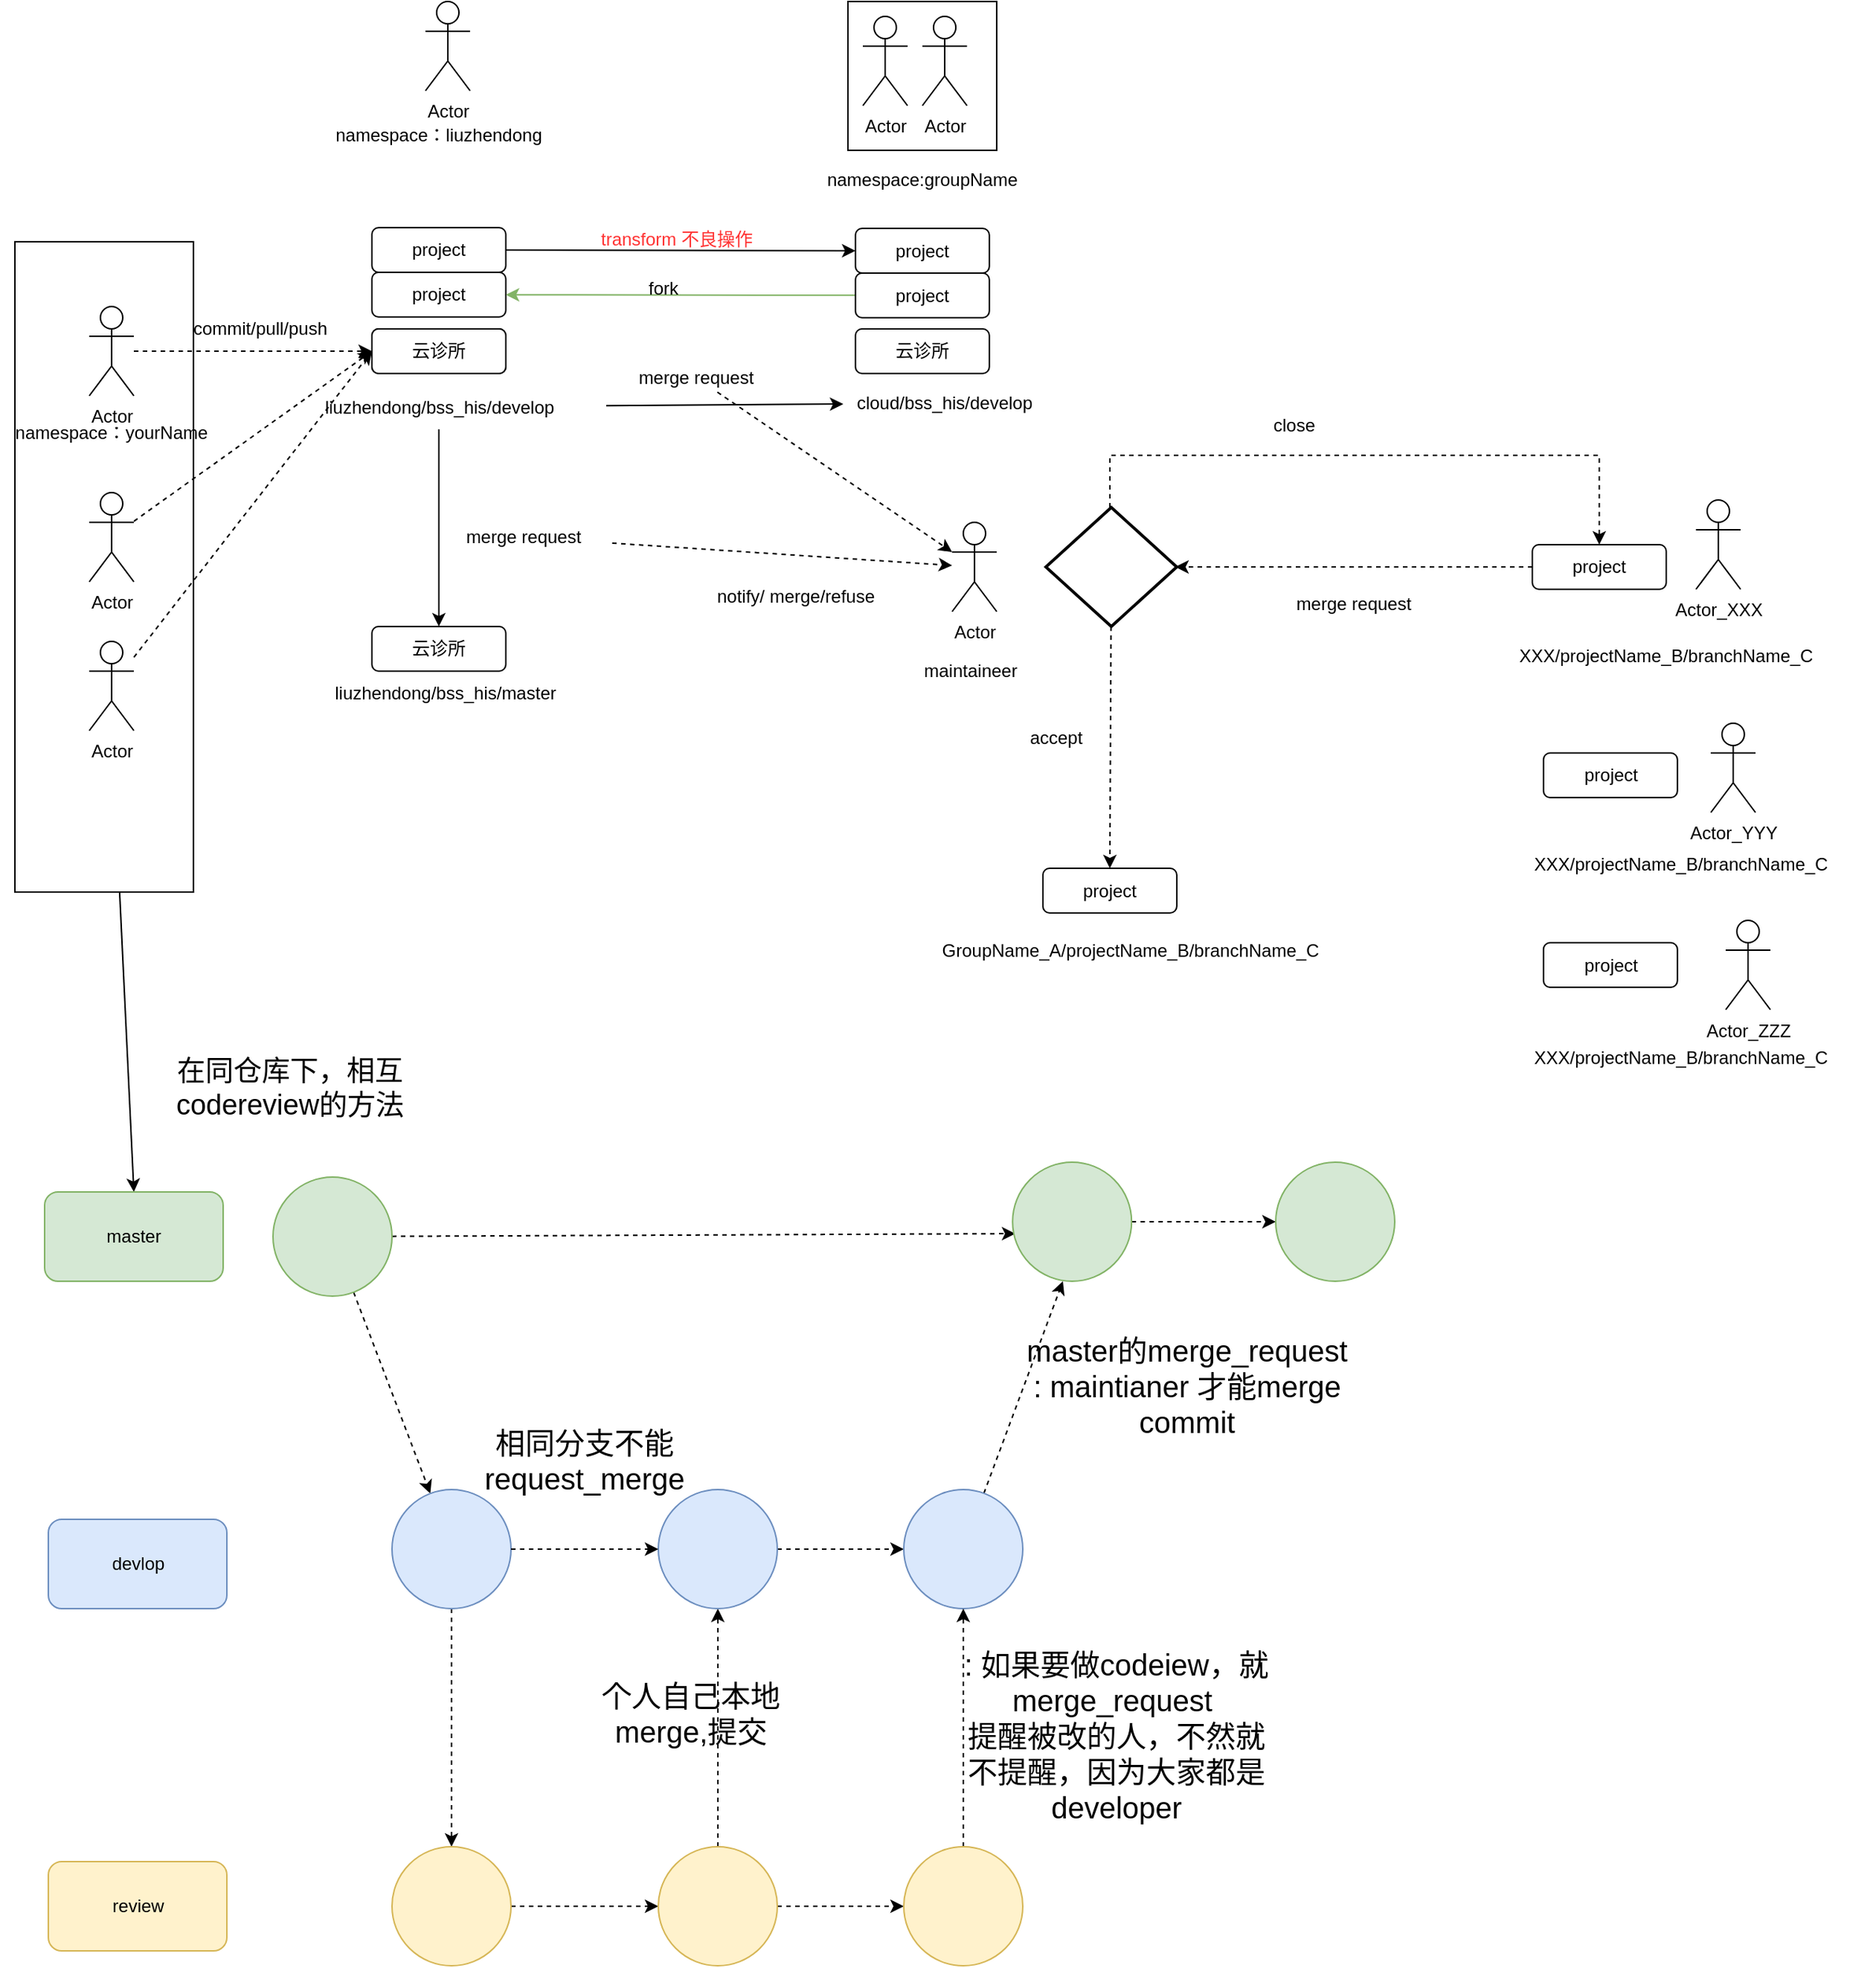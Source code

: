 <mxfile version="13.0.7" type="device"><diagram id="xVFMPEoR_-S-irZFM-Sv" name="第 1 页"><mxGraphModel dx="1108" dy="784" grid="1" gridSize="10" guides="1" tooltips="1" connect="1" arrows="1" fold="1" page="1" pageScale="1" pageWidth="827" pageHeight="1169" math="0" shadow="0"><root><mxCell id="0"/><mxCell id="1" parent="0"/><mxCell id="zqrVRuwV2aggGjZLllKe-137" style="edgeStyle=none;rounded=0;orthogonalLoop=1;jettySize=auto;html=1;entryX=0.5;entryY=0;entryDx=0;entryDy=0;sourcePerimeterSpacing=0;strokeWidth=1;" edge="1" parent="1" source="zqrVRuwV2aggGjZLllKe-136" target="zqrVRuwV2aggGjZLllKe-96"><mxGeometry relative="1" as="geometry"/></mxCell><mxCell id="zqrVRuwV2aggGjZLllKe-136" value="" style="rounded=0;whiteSpace=wrap;html=1;" vertex="1" parent="1"><mxGeometry x="50" y="241.5" width="120" height="437" as="geometry"/></mxCell><mxCell id="zqrVRuwV2aggGjZLllKe-55" style="edgeStyle=none;rounded=0;orthogonalLoop=1;jettySize=auto;html=1;entryX=0;entryY=0.5;entryDx=0;entryDy=0;dashed=1;sourcePerimeterSpacing=0;strokeWidth=1;" edge="1" parent="1" source="zqrVRuwV2aggGjZLllKe-1" target="zqrVRuwV2aggGjZLllKe-33"><mxGeometry relative="1" as="geometry"/></mxCell><mxCell id="zqrVRuwV2aggGjZLllKe-1" value="Actor" style="shape=umlActor;verticalLabelPosition=bottom;labelBackgroundColor=#ffffff;verticalAlign=top;html=1;outlineConnect=0;" vertex="1" parent="1"><mxGeometry x="100" y="510" width="30" height="60" as="geometry"/></mxCell><mxCell id="zqrVRuwV2aggGjZLllKe-2" value="" style="whiteSpace=wrap;html=1;aspect=fixed;" vertex="1" parent="1"><mxGeometry x="610" y="80" width="100" height="100" as="geometry"/></mxCell><mxCell id="zqrVRuwV2aggGjZLllKe-3" value="Actor" style="shape=umlActor;verticalLabelPosition=bottom;labelBackgroundColor=#ffffff;verticalAlign=top;html=1;outlineConnect=0;" vertex="1" parent="1"><mxGeometry x="620" y="90" width="30" height="60" as="geometry"/></mxCell><mxCell id="zqrVRuwV2aggGjZLllKe-4" value="Actor" style="shape=umlActor;verticalLabelPosition=bottom;labelBackgroundColor=#ffffff;verticalAlign=top;html=1;outlineConnect=0;" vertex="1" parent="1"><mxGeometry x="660" y="90" width="30" height="60" as="geometry"/></mxCell><mxCell id="zqrVRuwV2aggGjZLllKe-9" value="namespace：yourName" style="text;html=1;strokeColor=none;fillColor=none;align=center;verticalAlign=middle;whiteSpace=wrap;rounded=0;" vertex="1" parent="1"><mxGeometry x="40" y="360" width="150" height="20" as="geometry"/></mxCell><mxCell id="zqrVRuwV2aggGjZLllKe-10" value="namespace:groupName" style="text;html=1;strokeColor=none;fillColor=none;align=center;verticalAlign=middle;whiteSpace=wrap;rounded=0;" vertex="1" parent="1"><mxGeometry x="585" y="190" width="150" height="20" as="geometry"/></mxCell><mxCell id="zqrVRuwV2aggGjZLllKe-36" style="edgeStyle=none;rounded=0;orthogonalLoop=1;jettySize=auto;html=1;entryX=0.5;entryY=0;entryDx=0;entryDy=0;" edge="1" parent="1" source="zqrVRuwV2aggGjZLllKe-11" target="zqrVRuwV2aggGjZLllKe-35"><mxGeometry relative="1" as="geometry"/></mxCell><mxCell id="zqrVRuwV2aggGjZLllKe-37" style="edgeStyle=none;rounded=0;orthogonalLoop=1;jettySize=auto;html=1;" edge="1" parent="1" source="zqrVRuwV2aggGjZLllKe-11" target="zqrVRuwV2aggGjZLllKe-28"><mxGeometry relative="1" as="geometry"/></mxCell><mxCell id="zqrVRuwV2aggGjZLllKe-11" value="liuzhendong/bss_his/develop" style="text;html=1;strokeColor=none;fillColor=none;align=center;verticalAlign=middle;whiteSpace=wrap;rounded=0;" vertex="1" parent="1"><mxGeometry x="222.5" y="337.5" width="225" height="30" as="geometry"/></mxCell><mxCell id="zqrVRuwV2aggGjZLllKe-12" value="project" style="rounded=1;whiteSpace=wrap;html=1;" vertex="1" parent="1"><mxGeometry x="290" y="232" width="90" height="30" as="geometry"/></mxCell><mxCell id="zqrVRuwV2aggGjZLllKe-13" value="project" style="rounded=1;whiteSpace=wrap;html=1;" vertex="1" parent="1"><mxGeometry x="290" y="262" width="90" height="30" as="geometry"/></mxCell><mxCell id="zqrVRuwV2aggGjZLllKe-14" value="Actor" style="shape=umlActor;verticalLabelPosition=bottom;labelBackgroundColor=#ffffff;verticalAlign=top;html=1;outlineConnect=0;" vertex="1" parent="1"><mxGeometry x="680" y="430" width="30" height="60" as="geometry"/></mxCell><mxCell id="zqrVRuwV2aggGjZLllKe-18" value="云诊所" style="rounded=1;whiteSpace=wrap;html=1;" vertex="1" parent="1"><mxGeometry x="290" y="300" width="90" height="30" as="geometry"/></mxCell><mxCell id="zqrVRuwV2aggGjZLllKe-26" value="commit/pull/push" style="text;html=1;strokeColor=none;fillColor=none;align=center;verticalAlign=middle;whiteSpace=wrap;rounded=0;" vertex="1" parent="1"><mxGeometry x="160" y="285" width="110" height="30" as="geometry"/></mxCell><mxCell id="zqrVRuwV2aggGjZLllKe-27" value="云诊所" style="rounded=1;whiteSpace=wrap;html=1;" vertex="1" parent="1"><mxGeometry x="615" y="300" width="90" height="30" as="geometry"/></mxCell><mxCell id="zqrVRuwV2aggGjZLllKe-28" value="cloud/bss_his/develop" style="text;html=1;strokeColor=none;fillColor=none;align=center;verticalAlign=middle;whiteSpace=wrap;rounded=0;" vertex="1" parent="1"><mxGeometry x="606.88" y="335" width="136.25" height="30" as="geometry"/></mxCell><mxCell id="zqrVRuwV2aggGjZLllKe-29" value="Actor" style="shape=umlActor;verticalLabelPosition=bottom;labelBackgroundColor=#ffffff;verticalAlign=top;html=1;outlineConnect=0;" vertex="1" parent="1"><mxGeometry x="326" y="80" width="30" height="60" as="geometry"/></mxCell><mxCell id="zqrVRuwV2aggGjZLllKe-30" value="namespace：liuzhendong" style="text;html=1;strokeColor=none;fillColor=none;align=center;verticalAlign=middle;whiteSpace=wrap;rounded=0;" vertex="1" parent="1"><mxGeometry x="260" y="160" width="150" height="20" as="geometry"/></mxCell><mxCell id="zqrVRuwV2aggGjZLllKe-134" style="edgeStyle=none;rounded=0;orthogonalLoop=1;jettySize=auto;html=1;sourcePerimeterSpacing=0;strokeWidth=1;fillColor=#d5e8d4;strokeColor=#82b366;" edge="1" parent="1" source="zqrVRuwV2aggGjZLllKe-31" target="zqrVRuwV2aggGjZLllKe-13"><mxGeometry relative="1" as="geometry"/></mxCell><mxCell id="zqrVRuwV2aggGjZLllKe-31" value="project" style="rounded=1;whiteSpace=wrap;html=1;" vertex="1" parent="1"><mxGeometry x="615" y="262.5" width="90" height="30" as="geometry"/></mxCell><mxCell id="zqrVRuwV2aggGjZLllKe-32" value="project" style="rounded=1;whiteSpace=wrap;html=1;" vertex="1" parent="1"><mxGeometry x="615" y="232.5" width="90" height="30" as="geometry"/></mxCell><mxCell id="zqrVRuwV2aggGjZLllKe-43" style="edgeStyle=none;rounded=0;orthogonalLoop=1;jettySize=auto;html=1;entryX=0;entryY=0.5;entryDx=0;entryDy=0;exitX=1;exitY=0.5;exitDx=0;exitDy=0;" edge="1" parent="1" source="zqrVRuwV2aggGjZLllKe-12" target="zqrVRuwV2aggGjZLllKe-32"><mxGeometry relative="1" as="geometry"/></mxCell><mxCell id="zqrVRuwV2aggGjZLllKe-33" value="云诊所" style="rounded=1;whiteSpace=wrap;html=1;" vertex="1" parent="1"><mxGeometry x="290" y="300" width="90" height="30" as="geometry"/></mxCell><mxCell id="zqrVRuwV2aggGjZLllKe-34" value="liuzhendong/bss_his/master" style="text;html=1;strokeColor=none;fillColor=none;align=center;verticalAlign=middle;whiteSpace=wrap;rounded=0;" vertex="1" parent="1"><mxGeometry x="226.5" y="530" width="225" height="30" as="geometry"/></mxCell><mxCell id="zqrVRuwV2aggGjZLllKe-35" value="云诊所" style="rounded=1;whiteSpace=wrap;html=1;" vertex="1" parent="1"><mxGeometry x="290" y="500" width="90" height="30" as="geometry"/></mxCell><mxCell id="zqrVRuwV2aggGjZLllKe-47" style="edgeStyle=none;rounded=0;orthogonalLoop=1;jettySize=auto;html=1;dashed=1;" edge="1" parent="1" source="zqrVRuwV2aggGjZLllKe-38" target="zqrVRuwV2aggGjZLllKe-14"><mxGeometry relative="1" as="geometry"/></mxCell><mxCell id="zqrVRuwV2aggGjZLllKe-38" value="merge request" style="text;html=1;strokeColor=none;fillColor=none;align=center;verticalAlign=middle;whiteSpace=wrap;rounded=0;" vertex="1" parent="1"><mxGeometry x="331.5" y="430" width="120" height="20" as="geometry"/></mxCell><mxCell id="zqrVRuwV2aggGjZLllKe-48" style="edgeStyle=none;rounded=0;orthogonalLoop=1;jettySize=auto;html=1;entryX=0;entryY=0.333;entryDx=0;entryDy=0;entryPerimeter=0;dashed=1;strokeWidth=1;sourcePerimeterSpacing=0;" edge="1" parent="1" source="zqrVRuwV2aggGjZLllKe-39" target="zqrVRuwV2aggGjZLllKe-14"><mxGeometry relative="1" as="geometry"/></mxCell><mxCell id="zqrVRuwV2aggGjZLllKe-39" value="merge request" style="text;html=1;strokeColor=none;fillColor=none;align=center;verticalAlign=middle;whiteSpace=wrap;rounded=0;" vertex="1" parent="1"><mxGeometry x="447.5" y="322.5" width="120" height="20" as="geometry"/></mxCell><mxCell id="zqrVRuwV2aggGjZLllKe-42" value="fork" style="text;html=1;strokeColor=none;fillColor=none;align=center;verticalAlign=middle;whiteSpace=wrap;rounded=0;" vertex="1" parent="1"><mxGeometry x="452" y="262.5" width="68" height="20" as="geometry"/></mxCell><mxCell id="zqrVRuwV2aggGjZLllKe-44" value="&lt;font color=&quot;#ff3333&quot;&gt;transform 不良操作&lt;/font&gt;" style="text;html=1;strokeColor=none;fillColor=none;align=center;verticalAlign=middle;whiteSpace=wrap;rounded=0;" vertex="1" parent="1"><mxGeometry x="440" y="230" width="110" height="20" as="geometry"/></mxCell><mxCell id="zqrVRuwV2aggGjZLllKe-49" value="notify/ merge/refuse" style="text;html=1;strokeColor=none;fillColor=none;align=center;verticalAlign=middle;whiteSpace=wrap;rounded=0;" vertex="1" parent="1"><mxGeometry x="510" y="470" width="130" height="20" as="geometry"/></mxCell><mxCell id="zqrVRuwV2aggGjZLllKe-53" style="edgeStyle=none;rounded=0;orthogonalLoop=1;jettySize=auto;html=1;entryX=0;entryY=0.5;entryDx=0;entryDy=0;dashed=1;sourcePerimeterSpacing=0;strokeWidth=1;" edge="1" parent="1" source="zqrVRuwV2aggGjZLllKe-51" target="zqrVRuwV2aggGjZLllKe-33"><mxGeometry relative="1" as="geometry"/></mxCell><mxCell id="zqrVRuwV2aggGjZLllKe-51" value="Actor" style="shape=umlActor;verticalLabelPosition=bottom;labelBackgroundColor=#ffffff;verticalAlign=top;html=1;outlineConnect=0;" vertex="1" parent="1"><mxGeometry x="100" y="285" width="30" height="60" as="geometry"/></mxCell><mxCell id="zqrVRuwV2aggGjZLllKe-54" style="edgeStyle=none;rounded=0;orthogonalLoop=1;jettySize=auto;html=1;entryX=0;entryY=0.5;entryDx=0;entryDy=0;dashed=1;sourcePerimeterSpacing=0;strokeWidth=1;" edge="1" parent="1" source="zqrVRuwV2aggGjZLllKe-52" target="zqrVRuwV2aggGjZLllKe-33"><mxGeometry relative="1" as="geometry"/></mxCell><mxCell id="zqrVRuwV2aggGjZLllKe-52" value="Actor" style="shape=umlActor;verticalLabelPosition=bottom;labelBackgroundColor=#ffffff;verticalAlign=top;html=1;outlineConnect=0;" vertex="1" parent="1"><mxGeometry x="100" y="410" width="30" height="60" as="geometry"/></mxCell><mxCell id="zqrVRuwV2aggGjZLllKe-58" value="maintaineer" style="text;html=1;strokeColor=none;fillColor=none;align=center;verticalAlign=middle;whiteSpace=wrap;rounded=0;" vertex="1" parent="1"><mxGeometry x="650" y="520" width="85" height="20" as="geometry"/></mxCell><mxCell id="zqrVRuwV2aggGjZLllKe-70" value="project" style="rounded=1;whiteSpace=wrap;html=1;" vertex="1" parent="1"><mxGeometry x="741" y="662.5" width="90" height="30" as="geometry"/></mxCell><mxCell id="zqrVRuwV2aggGjZLllKe-71" value="Actor_ZZZ" style="shape=umlActor;verticalLabelPosition=bottom;labelBackgroundColor=#ffffff;verticalAlign=top;html=1;outlineConnect=0;" vertex="1" parent="1"><mxGeometry x="1200" y="697.5" width="30" height="60" as="geometry"/></mxCell><mxCell id="zqrVRuwV2aggGjZLllKe-72" value="Actor_XXX" style="shape=umlActor;verticalLabelPosition=bottom;labelBackgroundColor=#ffffff;verticalAlign=top;html=1;outlineConnect=0;" vertex="1" parent="1"><mxGeometry x="1180" y="415" width="30" height="60" as="geometry"/></mxCell><mxCell id="zqrVRuwV2aggGjZLllKe-73" value="Actor_YYY" style="shape=umlActor;verticalLabelPosition=bottom;labelBackgroundColor=#ffffff;verticalAlign=top;html=1;outlineConnect=0;" vertex="1" parent="1"><mxGeometry x="1190" y="565" width="30" height="60" as="geometry"/></mxCell><mxCell id="zqrVRuwV2aggGjZLllKe-74" value="GroupName_A/projectName_B/branchName_C" style="text;html=1;strokeColor=none;fillColor=none;align=center;verticalAlign=middle;whiteSpace=wrap;rounded=0;" vertex="1" parent="1"><mxGeometry x="670" y="692.5" width="260" height="50" as="geometry"/></mxCell><mxCell id="zqrVRuwV2aggGjZLllKe-75" value="XXX/projectName_B/branchName_C" style="text;html=1;strokeColor=none;fillColor=none;align=center;verticalAlign=middle;whiteSpace=wrap;rounded=0;" vertex="1" parent="1"><mxGeometry x="1030" y="495" width="260" height="50" as="geometry"/></mxCell><mxCell id="zqrVRuwV2aggGjZLllKe-76" value="XXX/projectName_B/branchName_C" style="text;html=1;strokeColor=none;fillColor=none;align=center;verticalAlign=middle;whiteSpace=wrap;rounded=0;" vertex="1" parent="1"><mxGeometry x="1040" y="635" width="260" height="50" as="geometry"/></mxCell><mxCell id="zqrVRuwV2aggGjZLllKe-77" value="XXX/projectName_B/branchName_C" style="text;html=1;strokeColor=none;fillColor=none;align=center;verticalAlign=middle;whiteSpace=wrap;rounded=0;" vertex="1" parent="1"><mxGeometry x="1040" y="765" width="260" height="50" as="geometry"/></mxCell><mxCell id="zqrVRuwV2aggGjZLllKe-83" style="edgeStyle=none;rounded=0;orthogonalLoop=1;jettySize=auto;html=1;dashed=1;sourcePerimeterSpacing=0;strokeWidth=1;" edge="1" parent="1" source="zqrVRuwV2aggGjZLllKe-79"><mxGeometry relative="1" as="geometry"><mxPoint x="830" y="460" as="targetPoint"/></mxGeometry></mxCell><mxCell id="zqrVRuwV2aggGjZLllKe-79" value="project" style="rounded=1;whiteSpace=wrap;html=1;" vertex="1" parent="1"><mxGeometry x="1070" y="445" width="90" height="30" as="geometry"/></mxCell><mxCell id="zqrVRuwV2aggGjZLllKe-80" value="project" style="rounded=1;whiteSpace=wrap;html=1;" vertex="1" parent="1"><mxGeometry x="1077.5" y="585" width="90" height="30" as="geometry"/></mxCell><mxCell id="zqrVRuwV2aggGjZLllKe-81" value="project" style="rounded=1;whiteSpace=wrap;html=1;" vertex="1" parent="1"><mxGeometry x="1077.5" y="712.5" width="90" height="30" as="geometry"/></mxCell><mxCell id="zqrVRuwV2aggGjZLllKe-84" value="merge request" style="text;html=1;strokeColor=none;fillColor=none;align=center;verticalAlign=middle;whiteSpace=wrap;rounded=0;" vertex="1" parent="1"><mxGeometry x="890" y="475" width="120" height="20" as="geometry"/></mxCell><mxCell id="zqrVRuwV2aggGjZLllKe-90" style="edgeStyle=none;rounded=0;orthogonalLoop=1;jettySize=auto;html=1;entryX=0.5;entryY=0;entryDx=0;entryDy=0;dashed=1;sourcePerimeterSpacing=0;strokeWidth=1;" edge="1" parent="1" source="zqrVRuwV2aggGjZLllKe-89" target="zqrVRuwV2aggGjZLllKe-70"><mxGeometry relative="1" as="geometry"/></mxCell><mxCell id="zqrVRuwV2aggGjZLllKe-92" style="edgeStyle=orthogonalEdgeStyle;rounded=0;orthogonalLoop=1;jettySize=auto;html=1;dashed=1;sourcePerimeterSpacing=0;strokeWidth=1;entryX=0.5;entryY=0;entryDx=0;entryDy=0;" edge="1" parent="1" source="zqrVRuwV2aggGjZLllKe-89" target="zqrVRuwV2aggGjZLllKe-79"><mxGeometry relative="1" as="geometry"><mxPoint x="900" y="335" as="targetPoint"/><Array as="points"><mxPoint x="786" y="385"/><mxPoint x="1115" y="385"/></Array></mxGeometry></mxCell><mxCell id="zqrVRuwV2aggGjZLllKe-89" value="" style="strokeWidth=2;html=1;shape=mxgraph.flowchart.decision;whiteSpace=wrap;" vertex="1" parent="1"><mxGeometry x="743" y="420" width="88" height="80" as="geometry"/></mxCell><mxCell id="zqrVRuwV2aggGjZLllKe-91" value="accept" style="text;html=1;strokeColor=none;fillColor=none;align=center;verticalAlign=middle;whiteSpace=wrap;rounded=0;" vertex="1" parent="1"><mxGeometry x="730" y="565" width="40" height="20" as="geometry"/></mxCell><mxCell id="zqrVRuwV2aggGjZLllKe-93" value="close" style="text;html=1;strokeColor=none;fillColor=none;align=center;verticalAlign=middle;whiteSpace=wrap;rounded=0;" vertex="1" parent="1"><mxGeometry x="890" y="355" width="40" height="20" as="geometry"/></mxCell><mxCell id="zqrVRuwV2aggGjZLllKe-105" style="rounded=0;orthogonalLoop=1;jettySize=auto;html=1;dashed=1;sourcePerimeterSpacing=0;strokeWidth=1;" edge="1" parent="1" source="zqrVRuwV2aggGjZLllKe-94" target="zqrVRuwV2aggGjZLllKe-95"><mxGeometry relative="1" as="geometry"/></mxCell><mxCell id="zqrVRuwV2aggGjZLllKe-122" style="edgeStyle=none;rounded=0;orthogonalLoop=1;jettySize=auto;html=1;entryX=0.023;entryY=0.6;entryDx=0;entryDy=0;entryPerimeter=0;dashed=1;sourcePerimeterSpacing=0;strokeWidth=1;" edge="1" parent="1" source="zqrVRuwV2aggGjZLllKe-94" target="zqrVRuwV2aggGjZLllKe-100"><mxGeometry relative="1" as="geometry"/></mxCell><mxCell id="zqrVRuwV2aggGjZLllKe-94" value="" style="ellipse;whiteSpace=wrap;html=1;aspect=fixed;fillColor=#d5e8d4;strokeColor=#82b366;" vertex="1" parent="1"><mxGeometry x="223.5" y="870" width="80" height="80" as="geometry"/></mxCell><mxCell id="zqrVRuwV2aggGjZLllKe-106" style="edgeStyle=none;rounded=0;orthogonalLoop=1;jettySize=auto;html=1;dashed=1;sourcePerimeterSpacing=0;strokeWidth=1;" edge="1" parent="1" source="zqrVRuwV2aggGjZLllKe-102"><mxGeometry relative="1" as="geometry"><mxPoint x="537.5" y="1120" as="targetPoint"/></mxGeometry></mxCell><mxCell id="zqrVRuwV2aggGjZLllKe-108" style="edgeStyle=none;rounded=0;orthogonalLoop=1;jettySize=auto;html=1;entryX=0.5;entryY=0;entryDx=0;entryDy=0;dashed=1;sourcePerimeterSpacing=0;strokeWidth=1;" edge="1" parent="1" source="zqrVRuwV2aggGjZLllKe-95" target="zqrVRuwV2aggGjZLllKe-99"><mxGeometry relative="1" as="geometry"/></mxCell><mxCell id="zqrVRuwV2aggGjZLllKe-95" value="" style="ellipse;whiteSpace=wrap;html=1;aspect=fixed;fillColor=#dae8fc;strokeColor=#6c8ebf;" vertex="1" parent="1"><mxGeometry x="303.5" y="1080" width="80" height="80" as="geometry"/></mxCell><mxCell id="zqrVRuwV2aggGjZLllKe-96" value="master" style="rounded=1;whiteSpace=wrap;html=1;fillColor=#d5e8d4;strokeColor=#82b366;" vertex="1" parent="1"><mxGeometry x="70" y="880" width="120" height="60" as="geometry"/></mxCell><mxCell id="zqrVRuwV2aggGjZLllKe-97" value="devlop" style="rounded=1;whiteSpace=wrap;html=1;fillColor=#dae8fc;strokeColor=#6c8ebf;" vertex="1" parent="1"><mxGeometry x="72.5" y="1100" width="120" height="60" as="geometry"/></mxCell><mxCell id="zqrVRuwV2aggGjZLllKe-98" value="review" style="rounded=1;whiteSpace=wrap;html=1;fillColor=#fff2cc;strokeColor=#d6b656;" vertex="1" parent="1"><mxGeometry x="72.5" y="1330" width="120" height="60" as="geometry"/></mxCell><mxCell id="zqrVRuwV2aggGjZLllKe-110" style="edgeStyle=none;rounded=0;orthogonalLoop=1;jettySize=auto;html=1;entryX=0;entryY=0.5;entryDx=0;entryDy=0;dashed=1;sourcePerimeterSpacing=0;strokeWidth=1;" edge="1" parent="1" source="zqrVRuwV2aggGjZLllKe-99" target="zqrVRuwV2aggGjZLllKe-104"><mxGeometry relative="1" as="geometry"/></mxCell><mxCell id="zqrVRuwV2aggGjZLllKe-99" value="" style="ellipse;whiteSpace=wrap;html=1;aspect=fixed;fillColor=#fff2cc;strokeColor=#d6b656;" vertex="1" parent="1"><mxGeometry x="303.5" y="1320" width="80" height="80" as="geometry"/></mxCell><mxCell id="zqrVRuwV2aggGjZLllKe-128" style="edgeStyle=none;rounded=0;orthogonalLoop=1;jettySize=auto;html=1;entryX=0;entryY=0.5;entryDx=0;entryDy=0;dashed=1;sourcePerimeterSpacing=0;strokeWidth=1;" edge="1" parent="1" source="zqrVRuwV2aggGjZLllKe-100" target="zqrVRuwV2aggGjZLllKe-101"><mxGeometry relative="1" as="geometry"/></mxCell><mxCell id="zqrVRuwV2aggGjZLllKe-100" value="" style="ellipse;whiteSpace=wrap;html=1;aspect=fixed;fillColor=#d5e8d4;strokeColor=#82b366;" vertex="1" parent="1"><mxGeometry x="720.63" y="860" width="80" height="80" as="geometry"/></mxCell><mxCell id="zqrVRuwV2aggGjZLllKe-101" value="" style="ellipse;whiteSpace=wrap;html=1;aspect=fixed;fillColor=#d5e8d4;strokeColor=#82b366;" vertex="1" parent="1"><mxGeometry x="897.5" y="860" width="80" height="80" as="geometry"/></mxCell><mxCell id="zqrVRuwV2aggGjZLllKe-107" style="edgeStyle=none;rounded=0;orthogonalLoop=1;jettySize=auto;html=1;dashed=1;sourcePerimeterSpacing=0;strokeWidth=1;" edge="1" parent="1" source="zqrVRuwV2aggGjZLllKe-102" target="zqrVRuwV2aggGjZLllKe-103"><mxGeometry relative="1" as="geometry"/></mxCell><mxCell id="zqrVRuwV2aggGjZLllKe-113" style="edgeStyle=none;rounded=0;orthogonalLoop=1;jettySize=auto;html=1;entryX=0.423;entryY=1;entryDx=0;entryDy=0;entryPerimeter=0;dashed=1;sourcePerimeterSpacing=0;strokeWidth=1;" edge="1" parent="1" source="zqrVRuwV2aggGjZLllKe-103" target="zqrVRuwV2aggGjZLllKe-100"><mxGeometry relative="1" as="geometry"/></mxCell><mxCell id="zqrVRuwV2aggGjZLllKe-103" value="" style="ellipse;whiteSpace=wrap;html=1;aspect=fixed;fillColor=#dae8fc;strokeColor=#6c8ebf;" vertex="1" parent="1"><mxGeometry x="647.5" y="1080" width="80" height="80" as="geometry"/></mxCell><mxCell id="zqrVRuwV2aggGjZLllKe-114" style="edgeStyle=none;rounded=0;orthogonalLoop=1;jettySize=auto;html=1;entryX=0.5;entryY=1;entryDx=0;entryDy=0;dashed=1;sourcePerimeterSpacing=0;strokeWidth=1;" edge="1" parent="1" source="zqrVRuwV2aggGjZLllKe-104" target="zqrVRuwV2aggGjZLllKe-102"><mxGeometry relative="1" as="geometry"/></mxCell><mxCell id="zqrVRuwV2aggGjZLllKe-130" style="edgeStyle=none;rounded=0;orthogonalLoop=1;jettySize=auto;html=1;entryX=0;entryY=0.5;entryDx=0;entryDy=0;dashed=1;sourcePerimeterSpacing=0;strokeWidth=1;" edge="1" parent="1" source="zqrVRuwV2aggGjZLllKe-104" target="zqrVRuwV2aggGjZLllKe-129"><mxGeometry relative="1" as="geometry"/></mxCell><mxCell id="zqrVRuwV2aggGjZLllKe-104" value="" style="ellipse;whiteSpace=wrap;html=1;aspect=fixed;fillColor=#fff2cc;strokeColor=#d6b656;" vertex="1" parent="1"><mxGeometry x="482.5" y="1320" width="80" height="80" as="geometry"/></mxCell><mxCell id="zqrVRuwV2aggGjZLllKe-102" value="" style="ellipse;whiteSpace=wrap;html=1;aspect=fixed;fillColor=#dae8fc;strokeColor=#6c8ebf;" vertex="1" parent="1"><mxGeometry x="482.5" y="1080" width="80" height="80" as="geometry"/></mxCell><mxCell id="zqrVRuwV2aggGjZLllKe-112" style="edgeStyle=none;rounded=0;orthogonalLoop=1;jettySize=auto;html=1;dashed=1;sourcePerimeterSpacing=0;strokeWidth=1;" edge="1" parent="1" source="zqrVRuwV2aggGjZLllKe-95" target="zqrVRuwV2aggGjZLllKe-102"><mxGeometry relative="1" as="geometry"><mxPoint x="537.5" y="1120" as="targetPoint"/><mxPoint x="383.5" y="1120" as="sourcePoint"/></mxGeometry></mxCell><mxCell id="zqrVRuwV2aggGjZLllKe-120" value="&lt;font style=&quot;font-size: 20px&quot;&gt;: 如果要做codeiew，就merge_request&amp;nbsp;&lt;br&gt;提醒被改的人，不然就不提醒，因为大家都是developer&lt;/font&gt;" style="text;html=1;strokeColor=none;fillColor=none;align=center;verticalAlign=middle;whiteSpace=wrap;rounded=0;" vertex="1" parent="1"><mxGeometry x="682.5" y="1210" width="215" height="70" as="geometry"/></mxCell><mxCell id="zqrVRuwV2aggGjZLllKe-121" value="&lt;font style=&quot;font-size: 20px&quot;&gt;master的merge_request : maintianer 才能merge commit&lt;/font&gt;" style="text;html=1;strokeColor=none;fillColor=none;align=center;verticalAlign=middle;whiteSpace=wrap;rounded=0;" vertex="1" parent="1"><mxGeometry x="727.5" y="960" width="220" height="100" as="geometry"/></mxCell><mxCell id="zqrVRuwV2aggGjZLllKe-123" value="&lt;font style=&quot;font-size: 20px&quot;&gt;个人自己本地merge,提交&lt;/font&gt;" style="text;html=1;strokeColor=none;fillColor=none;align=center;verticalAlign=middle;whiteSpace=wrap;rounded=0;" vertex="1" parent="1"><mxGeometry x="423.88" y="1220" width="160.5" height="20" as="geometry"/></mxCell><mxCell id="zqrVRuwV2aggGjZLllKe-126" value="&lt;font style=&quot;font-size: 20px&quot;&gt;相同分支不能request_merge&lt;/font&gt;" style="text;html=1;strokeColor=none;fillColor=none;align=center;verticalAlign=middle;whiteSpace=wrap;rounded=0;" vertex="1" parent="1"><mxGeometry x="412.5" y="1050" width="40" height="20" as="geometry"/></mxCell><mxCell id="zqrVRuwV2aggGjZLllKe-131" style="edgeStyle=none;rounded=0;orthogonalLoop=1;jettySize=auto;html=1;entryX=0.5;entryY=1;entryDx=0;entryDy=0;dashed=1;sourcePerimeterSpacing=0;strokeWidth=1;" edge="1" parent="1" source="zqrVRuwV2aggGjZLllKe-129" target="zqrVRuwV2aggGjZLllKe-103"><mxGeometry relative="1" as="geometry"/></mxCell><mxCell id="zqrVRuwV2aggGjZLllKe-129" value="" style="ellipse;whiteSpace=wrap;html=1;aspect=fixed;fillColor=#fff2cc;strokeColor=#d6b656;" vertex="1" parent="1"><mxGeometry x="647.5" y="1320" width="80" height="80" as="geometry"/></mxCell><mxCell id="zqrVRuwV2aggGjZLllKe-138" value="&lt;font style=&quot;font-size: 19px&quot;&gt;在同仓库下，相互codereview的方法&lt;/font&gt;" style="text;html=1;strokeColor=none;fillColor=none;align=center;verticalAlign=middle;whiteSpace=wrap;rounded=0;" vertex="1" parent="1"><mxGeometry x="130" y="780" width="210" height="60" as="geometry"/></mxCell></root></mxGraphModel></diagram></mxfile>